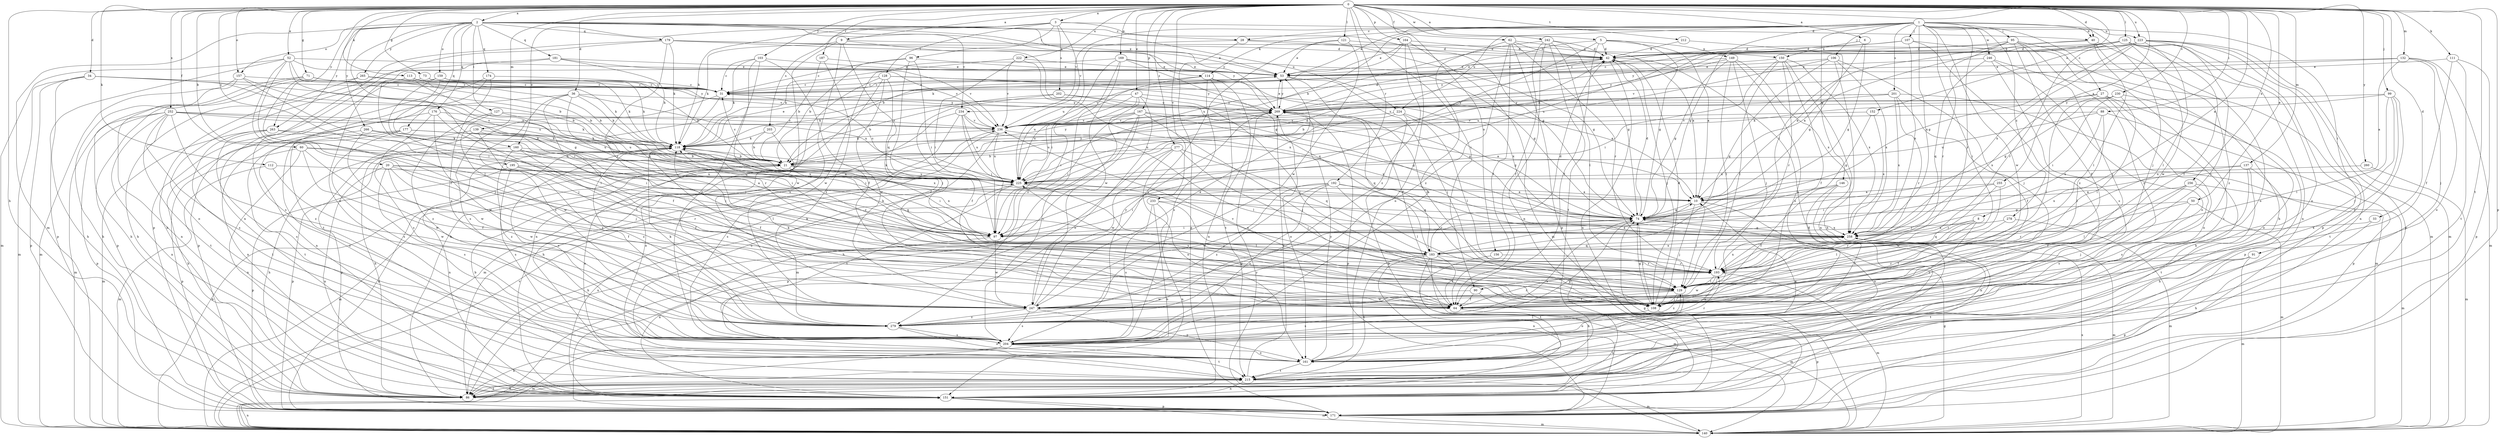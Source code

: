 strict digraph  {
0;
1;
2;
3;
5;
6;
8;
9;
10;
20;
21;
27;
28;
31;
33;
34;
36;
40;
42;
47;
50;
52;
53;
60;
62;
64;
71;
73;
74;
86;
88;
90;
91;
95;
96;
97;
99;
103;
106;
107;
108;
111;
112;
113;
114;
118;
121;
125;
127;
128;
129;
132;
137;
139;
140;
146;
149;
150;
151;
152;
156;
157;
159;
160;
161;
164;
167;
169;
171;
174;
176;
177;
179;
181;
183;
187;
192;
193;
195;
201;
202;
203;
204;
212;
215;
222;
223;
224;
225;
230;
233;
234;
236;
242;
246;
247;
252;
255;
256;
258;
260;
263;
265;
266;
269;
277;
278;
279;
0 -> 2  [label=a];
0 -> 3  [label=a];
0 -> 5  [label=a];
0 -> 6  [label=a];
0 -> 8  [label=a];
0 -> 9  [label=a];
0 -> 20  [label=b];
0 -> 33  [label=d];
0 -> 34  [label=d];
0 -> 36  [label=d];
0 -> 40  [label=d];
0 -> 47  [label=e];
0 -> 50  [label=e];
0 -> 52  [label=e];
0 -> 60  [label=f];
0 -> 62  [label=f];
0 -> 71  [label=g];
0 -> 73  [label=g];
0 -> 86  [label=h];
0 -> 88  [label=i];
0 -> 90  [label=i];
0 -> 99  [label=j];
0 -> 103  [label=j];
0 -> 111  [label=k];
0 -> 112  [label=k];
0 -> 113  [label=k];
0 -> 121  [label=l];
0 -> 125  [label=l];
0 -> 132  [label=m];
0 -> 137  [label=m];
0 -> 139  [label=m];
0 -> 152  [label=o];
0 -> 156  [label=o];
0 -> 157  [label=o];
0 -> 164  [label=p];
0 -> 167  [label=p];
0 -> 169  [label=p];
0 -> 171  [label=p];
0 -> 187  [label=r];
0 -> 192  [label=r];
0 -> 195  [label=s];
0 -> 212  [label=t];
0 -> 215  [label=t];
0 -> 222  [label=u];
0 -> 223  [label=u];
0 -> 230  [label=v];
0 -> 233  [label=v];
0 -> 242  [label=w];
0 -> 252  [label=x];
0 -> 255  [label=x];
0 -> 256  [label=x];
0 -> 260  [label=y];
0 -> 263  [label=y];
0 -> 277  [label=z];
1 -> 21  [label=b];
1 -> 27  [label=c];
1 -> 28  [label=c];
1 -> 40  [label=d];
1 -> 53  [label=e];
1 -> 74  [label=g];
1 -> 90  [label=i];
1 -> 91  [label=i];
1 -> 95  [label=i];
1 -> 106  [label=j];
1 -> 107  [label=j];
1 -> 108  [label=j];
1 -> 114  [label=k];
1 -> 146  [label=n];
1 -> 193  [label=r];
1 -> 201  [label=s];
1 -> 223  [label=u];
1 -> 224  [label=u];
1 -> 234  [label=v];
1 -> 246  [label=w];
1 -> 247  [label=w];
1 -> 258  [label=x];
1 -> 278  [label=z];
2 -> 28  [label=c];
2 -> 53  [label=e];
2 -> 114  [label=k];
2 -> 127  [label=l];
2 -> 140  [label=m];
2 -> 157  [label=o];
2 -> 159  [label=o];
2 -> 160  [label=o];
2 -> 174  [label=q];
2 -> 176  [label=q];
2 -> 177  [label=q];
2 -> 179  [label=q];
2 -> 181  [label=q];
2 -> 224  [label=u];
2 -> 234  [label=v];
2 -> 263  [label=y];
2 -> 265  [label=y];
2 -> 266  [label=y];
2 -> 269  [label=y];
3 -> 40  [label=d];
3 -> 74  [label=g];
3 -> 96  [label=i];
3 -> 118  [label=k];
3 -> 128  [label=l];
3 -> 160  [label=o];
3 -> 202  [label=s];
3 -> 203  [label=s];
3 -> 236  [label=v];
5 -> 10  [label=a];
5 -> 42  [label=d];
5 -> 64  [label=f];
5 -> 74  [label=g];
5 -> 97  [label=i];
5 -> 118  [label=k];
5 -> 149  [label=n];
6 -> 10  [label=a];
6 -> 74  [label=g];
6 -> 150  [label=n];
8 -> 64  [label=f];
8 -> 183  [label=q];
8 -> 193  [label=r];
8 -> 258  [label=x];
8 -> 279  [label=z];
9 -> 74  [label=g];
9 -> 118  [label=k];
9 -> 150  [label=n];
9 -> 183  [label=q];
9 -> 204  [label=s];
9 -> 215  [label=t];
10 -> 74  [label=g];
10 -> 108  [label=j];
10 -> 129  [label=l];
10 -> 161  [label=o];
20 -> 10  [label=a];
20 -> 64  [label=f];
20 -> 151  [label=n];
20 -> 193  [label=r];
20 -> 204  [label=s];
20 -> 225  [label=u];
20 -> 247  [label=w];
21 -> 31  [label=c];
21 -> 97  [label=i];
21 -> 140  [label=m];
21 -> 161  [label=o];
21 -> 183  [label=q];
21 -> 225  [label=u];
21 -> 269  [label=y];
27 -> 86  [label=h];
27 -> 129  [label=l];
27 -> 161  [label=o];
27 -> 171  [label=p];
27 -> 258  [label=x];
27 -> 269  [label=y];
28 -> 42  [label=d];
28 -> 74  [label=g];
28 -> 171  [label=p];
28 -> 225  [label=u];
31 -> 53  [label=e];
31 -> 183  [label=q];
31 -> 204  [label=s];
31 -> 269  [label=y];
33 -> 86  [label=h];
33 -> 258  [label=x];
34 -> 21  [label=b];
34 -> 31  [label=c];
34 -> 74  [label=g];
34 -> 86  [label=h];
34 -> 140  [label=m];
34 -> 171  [label=p];
36 -> 64  [label=f];
36 -> 118  [label=k];
36 -> 151  [label=n];
36 -> 193  [label=r];
36 -> 225  [label=u];
36 -> 269  [label=y];
36 -> 279  [label=z];
40 -> 31  [label=c];
40 -> 42  [label=d];
40 -> 129  [label=l];
40 -> 161  [label=o];
40 -> 279  [label=z];
42 -> 53  [label=e];
42 -> 108  [label=j];
42 -> 151  [label=n];
42 -> 269  [label=y];
47 -> 97  [label=i];
47 -> 118  [label=k];
47 -> 129  [label=l];
47 -> 161  [label=o];
47 -> 204  [label=s];
47 -> 225  [label=u];
47 -> 269  [label=y];
50 -> 74  [label=g];
50 -> 108  [label=j];
50 -> 140  [label=m];
50 -> 193  [label=r];
52 -> 21  [label=b];
52 -> 53  [label=e];
52 -> 64  [label=f];
52 -> 129  [label=l];
52 -> 140  [label=m];
52 -> 171  [label=p];
52 -> 225  [label=u];
52 -> 236  [label=v];
53 -> 31  [label=c];
53 -> 64  [label=f];
53 -> 108  [label=j];
53 -> 236  [label=v];
53 -> 269  [label=y];
60 -> 10  [label=a];
60 -> 21  [label=b];
60 -> 64  [label=f];
60 -> 151  [label=n];
60 -> 171  [label=p];
60 -> 247  [label=w];
62 -> 10  [label=a];
62 -> 42  [label=d];
62 -> 64  [label=f];
62 -> 171  [label=p];
62 -> 193  [label=r];
62 -> 204  [label=s];
62 -> 279  [label=z];
64 -> 118  [label=k];
64 -> 151  [label=n];
64 -> 193  [label=r];
64 -> 225  [label=u];
71 -> 21  [label=b];
71 -> 31  [label=c];
71 -> 86  [label=h];
71 -> 108  [label=j];
71 -> 151  [label=n];
71 -> 269  [label=y];
73 -> 31  [label=c];
73 -> 118  [label=k];
73 -> 161  [label=o];
74 -> 42  [label=d];
74 -> 97  [label=i];
74 -> 108  [label=j];
74 -> 204  [label=s];
74 -> 258  [label=x];
86 -> 42  [label=d];
86 -> 215  [label=t];
88 -> 129  [label=l];
88 -> 171  [label=p];
88 -> 225  [label=u];
88 -> 236  [label=v];
88 -> 258  [label=x];
90 -> 64  [label=f];
90 -> 140  [label=m];
90 -> 247  [label=w];
91 -> 140  [label=m];
91 -> 171  [label=p];
91 -> 193  [label=r];
91 -> 215  [label=t];
95 -> 42  [label=d];
95 -> 64  [label=f];
95 -> 97  [label=i];
95 -> 108  [label=j];
95 -> 140  [label=m];
95 -> 193  [label=r];
95 -> 279  [label=z];
96 -> 21  [label=b];
96 -> 31  [label=c];
96 -> 53  [label=e];
96 -> 97  [label=i];
96 -> 108  [label=j];
97 -> 151  [label=n];
97 -> 247  [label=w];
99 -> 108  [label=j];
99 -> 118  [label=k];
99 -> 129  [label=l];
99 -> 215  [label=t];
99 -> 269  [label=y];
99 -> 279  [label=z];
103 -> 31  [label=c];
103 -> 53  [label=e];
103 -> 64  [label=f];
103 -> 118  [label=k];
103 -> 247  [label=w];
103 -> 279  [label=z];
106 -> 53  [label=e];
106 -> 86  [label=h];
106 -> 108  [label=j];
106 -> 183  [label=q];
106 -> 225  [label=u];
106 -> 258  [label=x];
107 -> 42  [label=d];
107 -> 86  [label=h];
107 -> 225  [label=u];
107 -> 258  [label=x];
107 -> 279  [label=z];
108 -> 42  [label=d];
108 -> 74  [label=g];
108 -> 171  [label=p];
108 -> 204  [label=s];
108 -> 236  [label=v];
111 -> 53  [label=e];
111 -> 64  [label=f];
111 -> 171  [label=p];
111 -> 215  [label=t];
112 -> 140  [label=m];
112 -> 225  [label=u];
112 -> 247  [label=w];
113 -> 21  [label=b];
113 -> 31  [label=c];
113 -> 108  [label=j];
113 -> 236  [label=v];
113 -> 258  [label=x];
114 -> 31  [label=c];
114 -> 151  [label=n];
114 -> 204  [label=s];
114 -> 215  [label=t];
114 -> 225  [label=u];
114 -> 258  [label=x];
118 -> 21  [label=b];
118 -> 53  [label=e];
118 -> 64  [label=f];
118 -> 151  [label=n];
118 -> 171  [label=p];
118 -> 193  [label=r];
118 -> 204  [label=s];
118 -> 269  [label=y];
118 -> 279  [label=z];
121 -> 42  [label=d];
121 -> 53  [label=e];
121 -> 204  [label=s];
121 -> 247  [label=w];
125 -> 10  [label=a];
125 -> 42  [label=d];
125 -> 64  [label=f];
125 -> 151  [label=n];
125 -> 161  [label=o];
125 -> 171  [label=p];
125 -> 193  [label=r];
125 -> 247  [label=w];
125 -> 269  [label=y];
127 -> 225  [label=u];
127 -> 236  [label=v];
127 -> 247  [label=w];
127 -> 279  [label=z];
128 -> 10  [label=a];
128 -> 31  [label=c];
128 -> 64  [label=f];
128 -> 86  [label=h];
128 -> 151  [label=n];
128 -> 247  [label=w];
128 -> 269  [label=y];
129 -> 64  [label=f];
129 -> 108  [label=j];
129 -> 118  [label=k];
129 -> 161  [label=o];
129 -> 247  [label=w];
129 -> 279  [label=z];
132 -> 10  [label=a];
132 -> 53  [label=e];
132 -> 108  [label=j];
132 -> 140  [label=m];
132 -> 161  [label=o];
132 -> 236  [label=v];
137 -> 86  [label=h];
137 -> 204  [label=s];
137 -> 215  [label=t];
137 -> 225  [label=u];
137 -> 258  [label=x];
139 -> 86  [label=h];
139 -> 97  [label=i];
139 -> 118  [label=k];
139 -> 171  [label=p];
139 -> 279  [label=z];
140 -> 21  [label=b];
140 -> 74  [label=g];
140 -> 151  [label=n];
140 -> 236  [label=v];
140 -> 258  [label=x];
140 -> 269  [label=y];
146 -> 10  [label=a];
146 -> 64  [label=f];
146 -> 151  [label=n];
146 -> 204  [label=s];
149 -> 53  [label=e];
149 -> 74  [label=g];
149 -> 108  [label=j];
149 -> 129  [label=l];
149 -> 204  [label=s];
149 -> 258  [label=x];
149 -> 269  [label=y];
150 -> 53  [label=e];
150 -> 64  [label=f];
150 -> 97  [label=i];
150 -> 129  [label=l];
150 -> 151  [label=n];
150 -> 193  [label=r];
150 -> 258  [label=x];
151 -> 74  [label=g];
151 -> 140  [label=m];
151 -> 171  [label=p];
151 -> 225  [label=u];
152 -> 74  [label=g];
152 -> 236  [label=v];
152 -> 258  [label=x];
156 -> 193  [label=r];
156 -> 215  [label=t];
157 -> 31  [label=c];
157 -> 86  [label=h];
157 -> 97  [label=i];
157 -> 140  [label=m];
157 -> 225  [label=u];
159 -> 21  [label=b];
159 -> 31  [label=c];
159 -> 97  [label=i];
159 -> 118  [label=k];
159 -> 129  [label=l];
159 -> 204  [label=s];
160 -> 21  [label=b];
160 -> 64  [label=f];
160 -> 86  [label=h];
160 -> 97  [label=i];
160 -> 129  [label=l];
160 -> 279  [label=z];
161 -> 10  [label=a];
161 -> 215  [label=t];
161 -> 269  [label=y];
164 -> 21  [label=b];
164 -> 42  [label=d];
164 -> 53  [label=e];
164 -> 140  [label=m];
164 -> 161  [label=o];
164 -> 279  [label=z];
167 -> 10  [label=a];
167 -> 74  [label=g];
167 -> 86  [label=h];
167 -> 97  [label=i];
167 -> 108  [label=j];
167 -> 140  [label=m];
167 -> 225  [label=u];
167 -> 236  [label=v];
169 -> 53  [label=e];
169 -> 74  [label=g];
169 -> 97  [label=i];
169 -> 118  [label=k];
169 -> 183  [label=q];
169 -> 247  [label=w];
169 -> 279  [label=z];
171 -> 118  [label=k];
171 -> 140  [label=m];
174 -> 31  [label=c];
174 -> 171  [label=p];
174 -> 215  [label=t];
174 -> 279  [label=z];
176 -> 108  [label=j];
176 -> 151  [label=n];
176 -> 204  [label=s];
176 -> 236  [label=v];
176 -> 247  [label=w];
177 -> 97  [label=i];
177 -> 118  [label=k];
177 -> 161  [label=o];
177 -> 204  [label=s];
177 -> 215  [label=t];
177 -> 258  [label=x];
179 -> 42  [label=d];
179 -> 53  [label=e];
179 -> 118  [label=k];
179 -> 151  [label=n];
179 -> 171  [label=p];
179 -> 193  [label=r];
179 -> 269  [label=y];
181 -> 53  [label=e];
181 -> 86  [label=h];
181 -> 118  [label=k];
181 -> 204  [label=s];
181 -> 236  [label=v];
183 -> 10  [label=a];
183 -> 42  [label=d];
183 -> 64  [label=f];
183 -> 86  [label=h];
183 -> 118  [label=k];
183 -> 140  [label=m];
183 -> 151  [label=n];
183 -> 193  [label=r];
183 -> 215  [label=t];
183 -> 258  [label=x];
187 -> 21  [label=b];
187 -> 53  [label=e];
187 -> 279  [label=z];
192 -> 10  [label=a];
192 -> 97  [label=i];
192 -> 129  [label=l];
192 -> 193  [label=r];
192 -> 204  [label=s];
192 -> 247  [label=w];
192 -> 279  [label=z];
193 -> 129  [label=l];
193 -> 140  [label=m];
193 -> 225  [label=u];
193 -> 247  [label=w];
193 -> 258  [label=x];
193 -> 279  [label=z];
195 -> 97  [label=i];
195 -> 171  [label=p];
195 -> 204  [label=s];
195 -> 225  [label=u];
195 -> 258  [label=x];
201 -> 21  [label=b];
201 -> 64  [label=f];
201 -> 140  [label=m];
201 -> 193  [label=r];
201 -> 236  [label=v];
201 -> 258  [label=x];
201 -> 269  [label=y];
202 -> 21  [label=b];
202 -> 64  [label=f];
202 -> 74  [label=g];
202 -> 269  [label=y];
203 -> 21  [label=b];
203 -> 118  [label=k];
203 -> 161  [label=o];
204 -> 74  [label=g];
204 -> 86  [label=h];
204 -> 129  [label=l];
204 -> 140  [label=m];
204 -> 161  [label=o];
204 -> 193  [label=r];
204 -> 215  [label=t];
212 -> 42  [label=d];
212 -> 74  [label=g];
215 -> 21  [label=b];
215 -> 86  [label=h];
215 -> 140  [label=m];
215 -> 151  [label=n];
215 -> 269  [label=y];
222 -> 53  [label=e];
222 -> 97  [label=i];
222 -> 236  [label=v];
222 -> 247  [label=w];
222 -> 258  [label=x];
223 -> 21  [label=b];
223 -> 31  [label=c];
223 -> 42  [label=d];
223 -> 74  [label=g];
223 -> 108  [label=j];
223 -> 129  [label=l];
223 -> 140  [label=m];
223 -> 151  [label=n];
223 -> 171  [label=p];
223 -> 258  [label=x];
224 -> 74  [label=g];
224 -> 129  [label=l];
224 -> 171  [label=p];
224 -> 225  [label=u];
224 -> 236  [label=v];
225 -> 10  [label=a];
225 -> 31  [label=c];
225 -> 42  [label=d];
225 -> 86  [label=h];
225 -> 108  [label=j];
225 -> 118  [label=k];
225 -> 204  [label=s];
230 -> 74  [label=g];
230 -> 97  [label=i];
230 -> 129  [label=l];
230 -> 161  [label=o];
230 -> 269  [label=y];
233 -> 74  [label=g];
233 -> 86  [label=h];
233 -> 129  [label=l];
233 -> 151  [label=n];
233 -> 204  [label=s];
234 -> 86  [label=h];
234 -> 97  [label=i];
234 -> 140  [label=m];
234 -> 225  [label=u];
234 -> 236  [label=v];
234 -> 258  [label=x];
236 -> 118  [label=k];
236 -> 129  [label=l];
236 -> 161  [label=o];
236 -> 204  [label=s];
236 -> 225  [label=u];
242 -> 42  [label=d];
242 -> 64  [label=f];
242 -> 74  [label=g];
242 -> 129  [label=l];
242 -> 151  [label=n];
242 -> 215  [label=t];
242 -> 225  [label=u];
246 -> 53  [label=e];
246 -> 161  [label=o];
246 -> 183  [label=q];
246 -> 204  [label=s];
246 -> 215  [label=t];
247 -> 53  [label=e];
247 -> 74  [label=g];
247 -> 161  [label=o];
247 -> 204  [label=s];
247 -> 269  [label=y];
247 -> 279  [label=z];
252 -> 118  [label=k];
252 -> 140  [label=m];
252 -> 151  [label=n];
252 -> 171  [label=p];
252 -> 204  [label=s];
252 -> 215  [label=t];
252 -> 225  [label=u];
252 -> 236  [label=v];
252 -> 279  [label=z];
255 -> 10  [label=a];
255 -> 97  [label=i];
255 -> 193  [label=r];
255 -> 247  [label=w];
256 -> 10  [label=a];
256 -> 64  [label=f];
256 -> 129  [label=l];
256 -> 140  [label=m];
256 -> 204  [label=s];
258 -> 74  [label=g];
258 -> 140  [label=m];
258 -> 183  [label=q];
260 -> 140  [label=m];
260 -> 225  [label=u];
263 -> 108  [label=j];
263 -> 118  [label=k];
263 -> 140  [label=m];
263 -> 204  [label=s];
263 -> 215  [label=t];
265 -> 31  [label=c];
265 -> 86  [label=h];
265 -> 118  [label=k];
265 -> 171  [label=p];
266 -> 86  [label=h];
266 -> 97  [label=i];
266 -> 118  [label=k];
266 -> 247  [label=w];
269 -> 42  [label=d];
269 -> 53  [label=e];
269 -> 161  [label=o];
269 -> 171  [label=p];
269 -> 183  [label=q];
269 -> 193  [label=r];
269 -> 236  [label=v];
277 -> 21  [label=b];
277 -> 108  [label=j];
277 -> 161  [label=o];
277 -> 171  [label=p];
277 -> 183  [label=q];
277 -> 247  [label=w];
278 -> 97  [label=i];
278 -> 129  [label=l];
278 -> 140  [label=m];
279 -> 118  [label=k];
279 -> 161  [label=o];
279 -> 204  [label=s];
}
